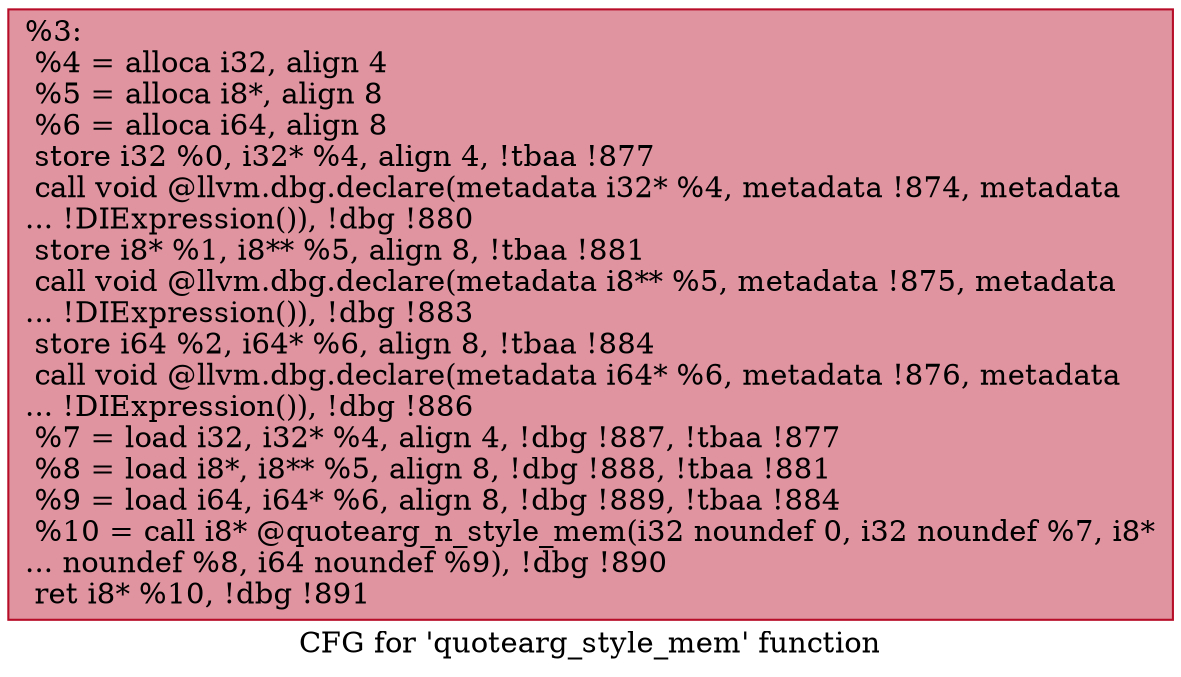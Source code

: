 digraph "CFG for 'quotearg_style_mem' function" {
	label="CFG for 'quotearg_style_mem' function";

	Node0xe13f00 [shape=record,color="#b70d28ff", style=filled, fillcolor="#b70d2870",label="{%3:\l  %4 = alloca i32, align 4\l  %5 = alloca i8*, align 8\l  %6 = alloca i64, align 8\l  store i32 %0, i32* %4, align 4, !tbaa !877\l  call void @llvm.dbg.declare(metadata i32* %4, metadata !874, metadata\l... !DIExpression()), !dbg !880\l  store i8* %1, i8** %5, align 8, !tbaa !881\l  call void @llvm.dbg.declare(metadata i8** %5, metadata !875, metadata\l... !DIExpression()), !dbg !883\l  store i64 %2, i64* %6, align 8, !tbaa !884\l  call void @llvm.dbg.declare(metadata i64* %6, metadata !876, metadata\l... !DIExpression()), !dbg !886\l  %7 = load i32, i32* %4, align 4, !dbg !887, !tbaa !877\l  %8 = load i8*, i8** %5, align 8, !dbg !888, !tbaa !881\l  %9 = load i64, i64* %6, align 8, !dbg !889, !tbaa !884\l  %10 = call i8* @quotearg_n_style_mem(i32 noundef 0, i32 noundef %7, i8*\l... noundef %8, i64 noundef %9), !dbg !890\l  ret i8* %10, !dbg !891\l}"];
}
